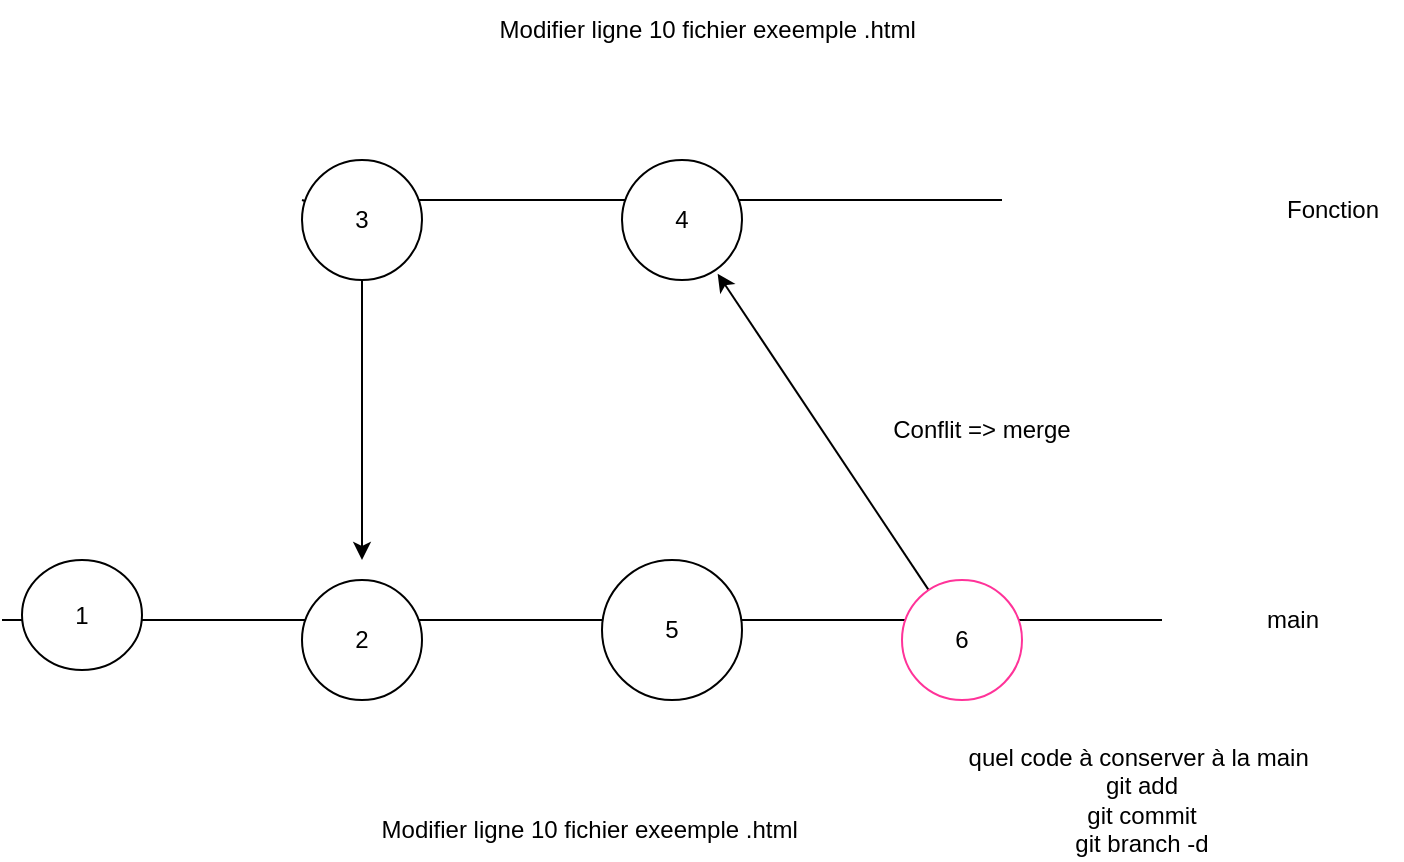 <mxfile>
    <diagram id="WBf-SEhOJlLSby4vZK-7" name="Page-1">
        <mxGraphModel dx="823" dy="586" grid="1" gridSize="10" guides="1" tooltips="1" connect="1" arrows="1" fold="1" page="1" pageScale="1" pageWidth="827" pageHeight="1169" math="0" shadow="0">
            <root>
                <mxCell id="0"/>
                <mxCell id="1" parent="0"/>
                <mxCell id="2" value="" style="endArrow=none;html=1;" edge="1" parent="1">
                    <mxGeometry width="50" height="50" relative="1" as="geometry">
                        <mxPoint x="640" y="380" as="sourcePoint"/>
                        <mxPoint x="60" y="380" as="targetPoint"/>
                        <Array as="points">
                            <mxPoint x="200" y="380"/>
                        </Array>
                    </mxGeometry>
                </mxCell>
                <mxCell id="3" value="main" style="text;html=1;align=center;verticalAlign=middle;resizable=0;points=[];autosize=1;strokeColor=none;fillColor=none;" vertex="1" parent="1">
                    <mxGeometry x="680" y="365" width="50" height="30" as="geometry"/>
                </mxCell>
                <mxCell id="4" value="" style="endArrow=none;html=1;startArrow=none;" edge="1" parent="1" source="10">
                    <mxGeometry width="50" height="50" relative="1" as="geometry">
                        <mxPoint x="680" y="170" as="sourcePoint"/>
                        <mxPoint x="210" y="170" as="targetPoint"/>
                        <Array as="points"/>
                    </mxGeometry>
                </mxCell>
                <mxCell id="5" value="Fonction" style="text;html=1;align=center;verticalAlign=middle;resizable=0;points=[];autosize=1;strokeColor=none;fillColor=none;" vertex="1" parent="1">
                    <mxGeometry x="690" y="160" width="70" height="30" as="geometry"/>
                </mxCell>
                <mxCell id="7" value="1" style="ellipse;whiteSpace=wrap;html=1;" vertex="1" parent="1">
                    <mxGeometry x="70" y="350" width="60" height="55" as="geometry"/>
                </mxCell>
                <mxCell id="9" value="2" style="ellipse;whiteSpace=wrap;html=1;aspect=fixed;" vertex="1" parent="1">
                    <mxGeometry x="210" y="360" width="60" height="60" as="geometry"/>
                </mxCell>
                <mxCell id="11" value="" style="endArrow=none;html=1;" edge="1" parent="1" target="10">
                    <mxGeometry width="50" height="50" relative="1" as="geometry">
                        <mxPoint x="560" y="170" as="sourcePoint"/>
                        <mxPoint x="100" y="170" as="targetPoint"/>
                        <Array as="points">
                            <mxPoint x="240" y="170"/>
                        </Array>
                    </mxGeometry>
                </mxCell>
                <mxCell id="14" style="edgeStyle=none;html=1;" edge="1" parent="1" source="10">
                    <mxGeometry relative="1" as="geometry">
                        <mxPoint x="240" y="350" as="targetPoint"/>
                    </mxGeometry>
                </mxCell>
                <mxCell id="10" value="3" style="ellipse;whiteSpace=wrap;html=1;aspect=fixed;" vertex="1" parent="1">
                    <mxGeometry x="210" y="150" width="60" height="60" as="geometry"/>
                </mxCell>
                <mxCell id="12" value="4" style="ellipse;whiteSpace=wrap;html=1;aspect=fixed;" vertex="1" parent="1">
                    <mxGeometry x="370" y="150" width="60" height="60" as="geometry"/>
                </mxCell>
                <mxCell id="15" value="Modifier ligne 10 fichier exeemple .html&amp;nbsp;" style="text;html=1;align=center;verticalAlign=middle;resizable=0;points=[];autosize=1;strokeColor=none;fillColor=none;" vertex="1" parent="1">
                    <mxGeometry x="299" y="70" width="230" height="30" as="geometry"/>
                </mxCell>
                <mxCell id="17" value="Modifier ligne 10 fichier exeemple .html&amp;nbsp;" style="text;html=1;align=center;verticalAlign=middle;resizable=0;points=[];autosize=1;strokeColor=none;fillColor=none;" vertex="1" parent="1">
                    <mxGeometry x="240" y="470" width="230" height="30" as="geometry"/>
                </mxCell>
                <mxCell id="18" value="5" style="ellipse;whiteSpace=wrap;html=1;aspect=fixed;" vertex="1" parent="1">
                    <mxGeometry x="360" y="350" width="70" height="70" as="geometry"/>
                </mxCell>
                <mxCell id="20" style="edgeStyle=none;html=1;entryX=0.797;entryY=0.947;entryDx=0;entryDy=0;entryPerimeter=0;" edge="1" parent="1" source="19" target="12">
                    <mxGeometry relative="1" as="geometry">
                        <mxPoint x="450" y="250" as="targetPoint"/>
                    </mxGeometry>
                </mxCell>
                <mxCell id="19" value="6" style="ellipse;whiteSpace=wrap;html=1;aspect=fixed;strokeColor=#FF3399;" vertex="1" parent="1">
                    <mxGeometry x="510" y="360" width="60" height="60" as="geometry"/>
                </mxCell>
                <mxCell id="21" value="Conflit =&amp;gt; merge" style="text;html=1;strokeColor=none;fillColor=none;align=center;verticalAlign=middle;whiteSpace=wrap;rounded=0;" vertex="1" parent="1">
                    <mxGeometry x="490" y="270" width="120" height="30" as="geometry"/>
                </mxCell>
                <mxCell id="22" value="quel code à conserver à la main&amp;nbsp;&lt;br&gt;git add&lt;br&gt;git commit&lt;br&gt;git branch -d" style="text;html=1;strokeColor=none;fillColor=none;align=center;verticalAlign=middle;whiteSpace=wrap;rounded=0;" vertex="1" parent="1">
                    <mxGeometry x="530" y="440" width="200" height="60" as="geometry"/>
                </mxCell>
            </root>
        </mxGraphModel>
    </diagram>
</mxfile>